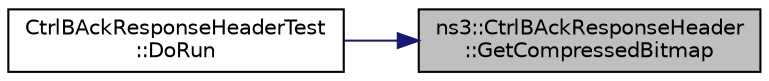 digraph "ns3::CtrlBAckResponseHeader::GetCompressedBitmap"
{
 // LATEX_PDF_SIZE
  edge [fontname="Helvetica",fontsize="10",labelfontname="Helvetica",labelfontsize="10"];
  node [fontname="Helvetica",fontsize="10",shape=record];
  rankdir="RL";
  Node1 [label="ns3::CtrlBAckResponseHeader\l::GetCompressedBitmap",height=0.2,width=0.4,color="black", fillcolor="grey75", style="filled", fontcolor="black",tooltip="Return the compressed bitmap from the BlockAck response header."];
  Node1 -> Node2 [dir="back",color="midnightblue",fontsize="10",style="solid",fontname="Helvetica"];
  Node2 [label="CtrlBAckResponseHeaderTest\l::DoRun",height=0.2,width=0.4,color="black", fillcolor="white", style="filled",URL="$class_ctrl_b_ack_response_header_test.html#a19cf1ac31281254d487041e4c5dcdc50",tooltip="Implementation to actually run this TestCase."];
}

